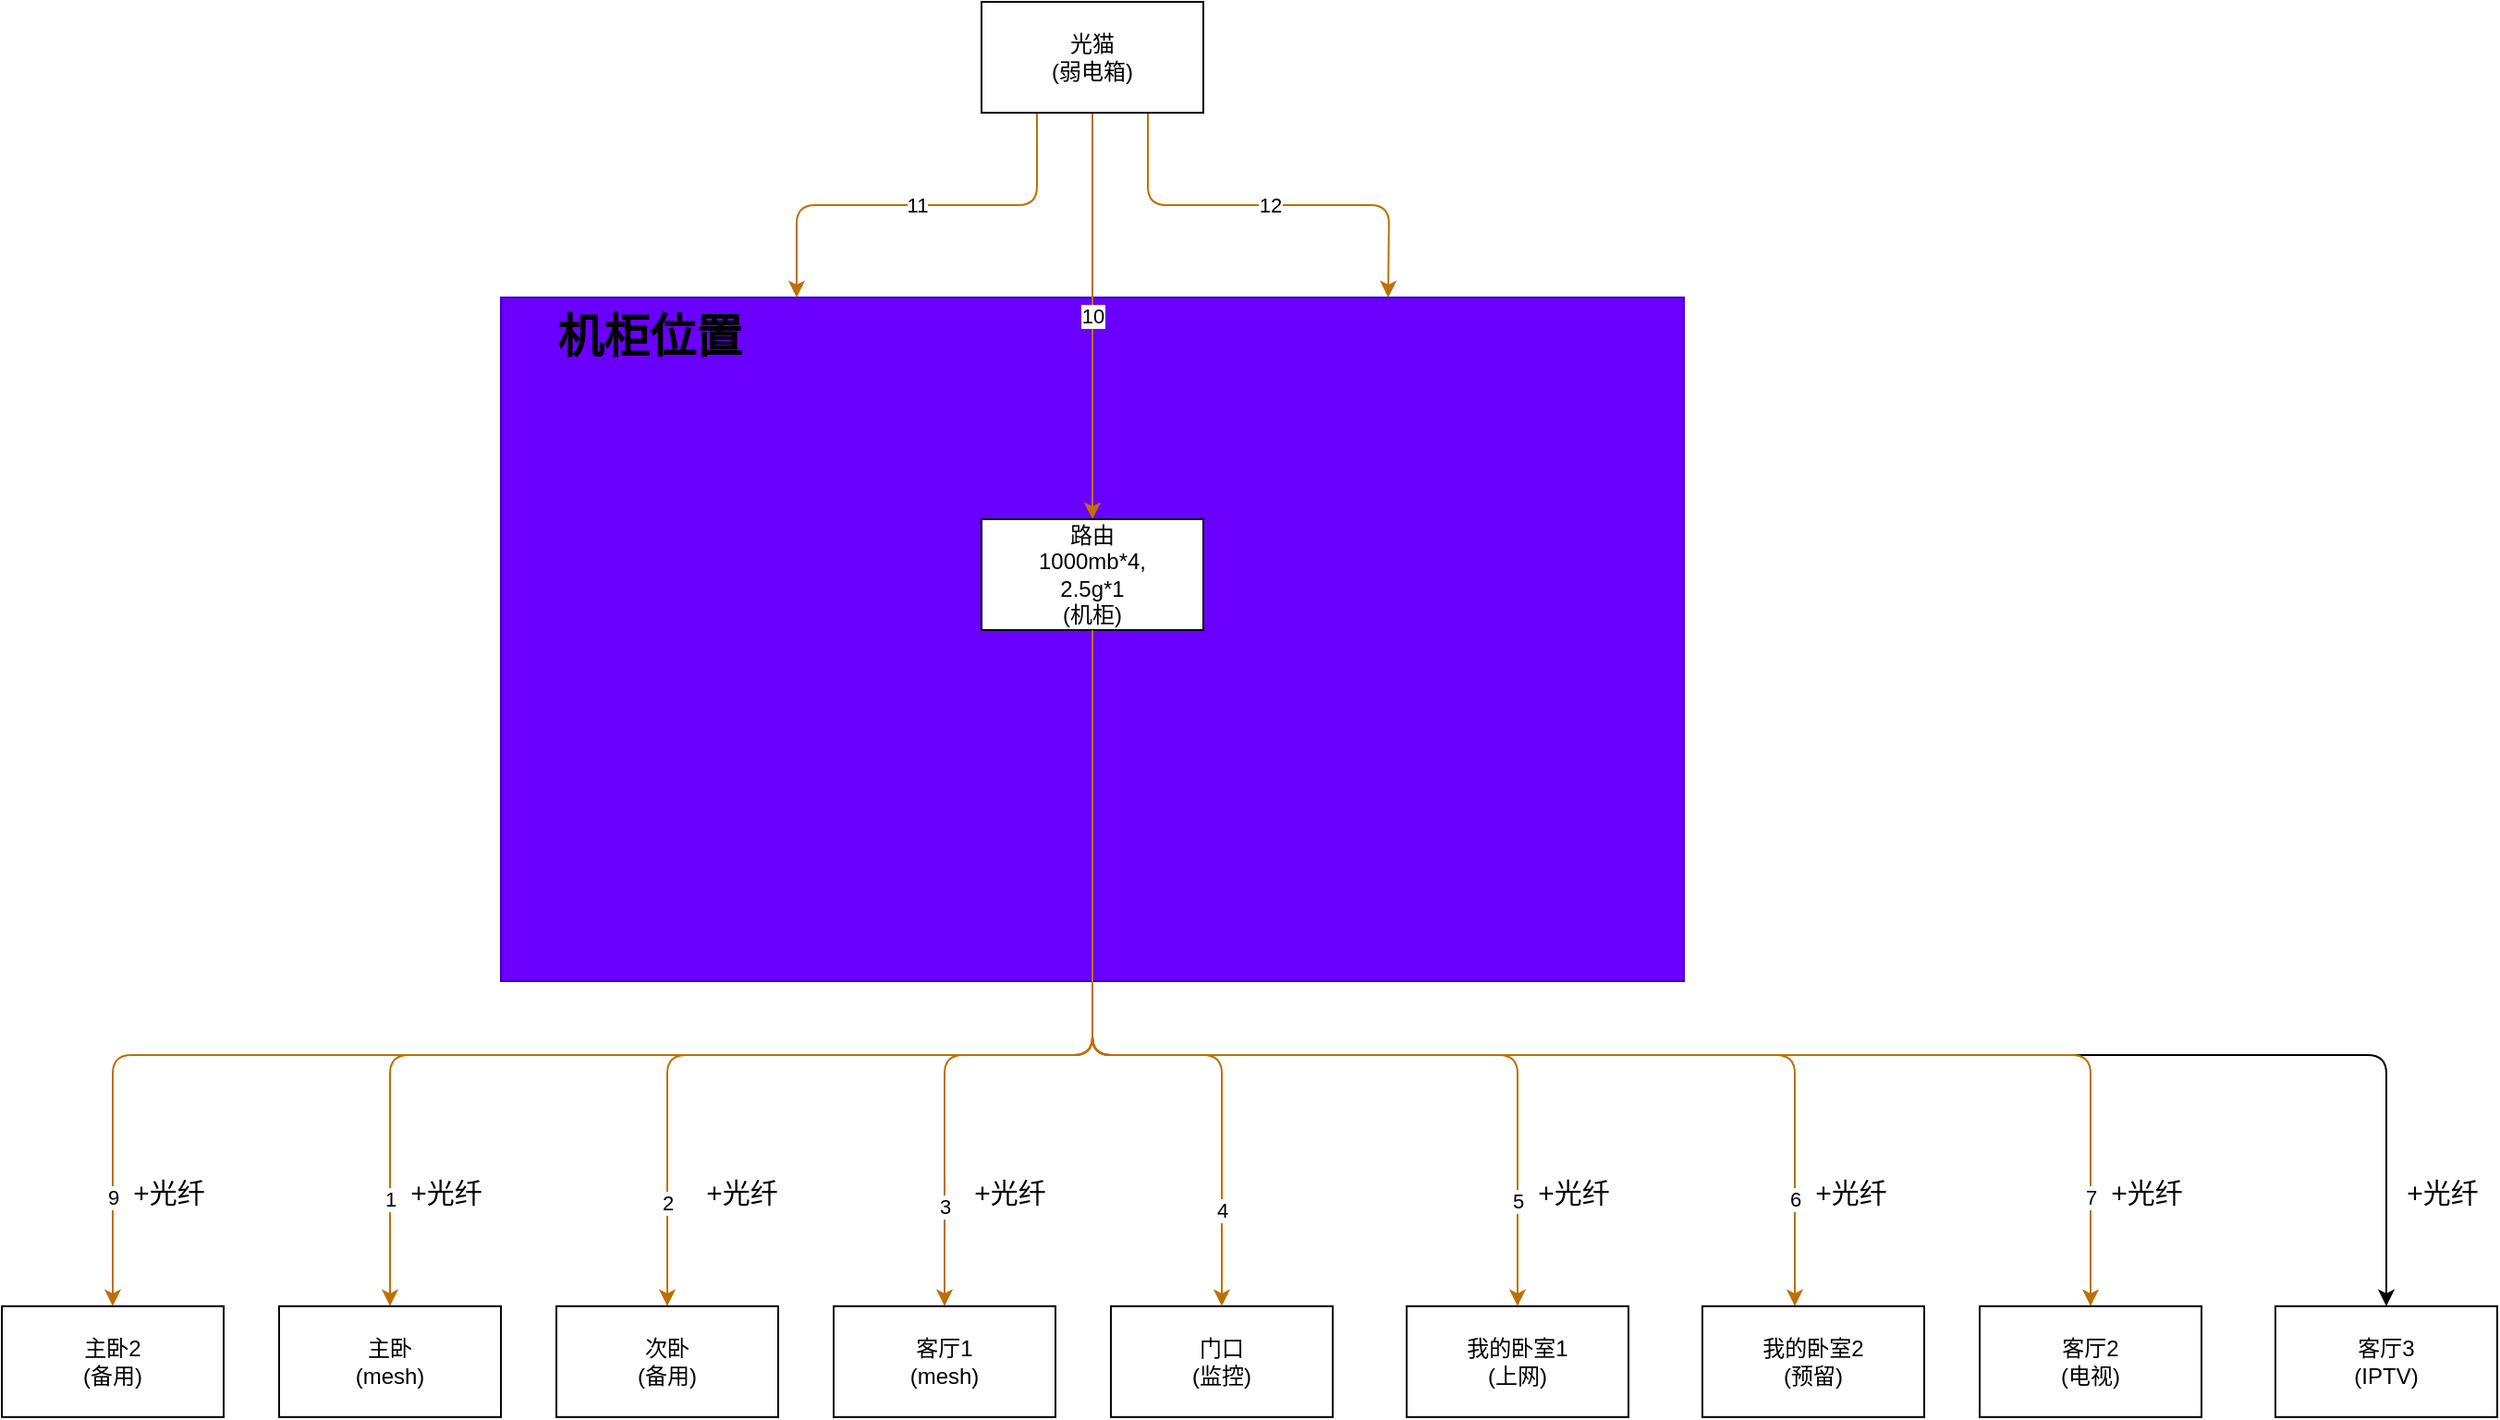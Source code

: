 <mxfile>
    <diagram id="ANKODWog5Ar2iBf3Cmg6" name="Page-1">
        <mxGraphModel dx="1975" dy="1963" grid="1" gridSize="10" guides="1" tooltips="1" connect="1" arrows="1" fold="1" page="1" pageScale="1" pageWidth="850" pageHeight="1100" math="0" shadow="0">
            <root>
                <mxCell id="0"/>
                <mxCell id="1" parent="0"/>
                <mxCell id="107" value="" style="rounded=0;whiteSpace=wrap;html=1;fillColor=#6a00ff;fontColor=#ffffff;strokeColor=#3700CC;" parent="1" vertex="1">
                    <mxGeometry x="150" y="110" width="640" height="370" as="geometry"/>
                </mxCell>
                <mxCell id="64" value="10" style="edgeStyle=orthogonalEdgeStyle;html=1;exitX=0.5;exitY=1;exitDx=0;exitDy=0;entryX=0.5;entryY=0;entryDx=0;entryDy=0;fillColor=#f0a30a;strokeColor=#BD7000;" parent="1" source="65" target="69" edge="1">
                    <mxGeometry relative="1" as="geometry"/>
                </mxCell>
                <mxCell id="122" value="12" style="edgeStyle=orthogonalEdgeStyle;html=1;exitX=0.75;exitY=1;exitDx=0;exitDy=0;fillColor=#f0a30a;strokeColor=#BD7000;" edge="1" parent="1" source="65">
                    <mxGeometry relative="1" as="geometry">
                        <mxPoint x="630" y="110" as="targetPoint"/>
                    </mxGeometry>
                </mxCell>
                <mxCell id="123" value="11" style="edgeStyle=orthogonalEdgeStyle;html=1;exitX=0.25;exitY=1;exitDx=0;exitDy=0;entryX=0.25;entryY=0;entryDx=0;entryDy=0;fillColor=#f0a30a;strokeColor=#BD7000;" edge="1" parent="1" source="65" target="107">
                    <mxGeometry relative="1" as="geometry"/>
                </mxCell>
                <mxCell id="65" value="光猫&lt;br&gt;(弱电箱)" style="whiteSpace=wrap;html=1;" parent="1" vertex="1">
                    <mxGeometry x="410" y="-50" width="120" height="60" as="geometry"/>
                </mxCell>
                <mxCell id="124" style="edgeStyle=orthogonalEdgeStyle;html=1;exitX=0.5;exitY=1;exitDx=0;exitDy=0;entryX=0.5;entryY=0;entryDx=0;entryDy=0;" edge="1" parent="1" source="69" target="92">
                    <mxGeometry relative="1" as="geometry">
                        <Array as="points">
                            <mxPoint x="470" y="520"/>
                            <mxPoint x="1170" y="520"/>
                        </Array>
                    </mxGeometry>
                </mxCell>
                <mxCell id="69" value="路由&lt;br&gt;1000mb*4,&lt;br&gt;2.5g*1&lt;br&gt;(机柜)" style="whiteSpace=wrap;html=1;" parent="1" vertex="1">
                    <mxGeometry x="410" y="230" width="120" height="60" as="geometry"/>
                </mxCell>
                <mxCell id="70" value="1" style="edgeStyle=orthogonalEdgeStyle;html=1;exitX=0.5;exitY=1;exitDx=0;exitDy=0;fillColor=#f0a30a;strokeColor=#BD7000;" parent="1" source="69" target="76" edge="1">
                    <mxGeometry x="0.844" relative="1" as="geometry">
                        <Array as="points">
                            <mxPoint x="470" y="520"/>
                            <mxPoint x="90" y="520"/>
                        </Array>
                        <mxPoint x="240" y="350" as="sourcePoint"/>
                        <mxPoint as="offset"/>
                    </mxGeometry>
                </mxCell>
                <mxCell id="71" value="3" style="edgeStyle=orthogonalEdgeStyle;html=1;exitX=0.5;exitY=1;exitDx=0;exitDy=0;entryX=0.5;entryY=0;entryDx=0;entryDy=0;fillColor=#f0a30a;strokeColor=#BD7000;" parent="1" source="69" target="80" edge="1">
                    <mxGeometry x="0.758" relative="1" as="geometry">
                        <Array as="points">
                            <mxPoint x="470" y="520"/>
                            <mxPoint x="390" y="520"/>
                        </Array>
                        <mxPoint as="offset"/>
                        <mxPoint x="240" y="350" as="sourcePoint"/>
                    </mxGeometry>
                </mxCell>
                <mxCell id="72" value="2" style="edgeStyle=orthogonalEdgeStyle;html=1;exitX=0.5;exitY=1;exitDx=0;exitDy=0;entryX=0.5;entryY=0;entryDx=0;entryDy=0;fillColor=#f0a30a;strokeColor=#BD7000;" parent="1" source="69" target="77" edge="1">
                    <mxGeometry x="0.811" relative="1" as="geometry">
                        <Array as="points">
                            <mxPoint x="470" y="520"/>
                            <mxPoint x="240" y="520"/>
                        </Array>
                        <mxPoint as="offset"/>
                        <mxPoint x="240" y="350" as="sourcePoint"/>
                    </mxGeometry>
                </mxCell>
                <mxCell id="119" value="9" style="edgeStyle=orthogonalEdgeStyle;html=1;exitX=0.5;exitY=1;exitDx=0;exitDy=0;fillColor=#f0a30a;strokeColor=#BD7000;" parent="1" source="69" target="117" edge="1">
                    <mxGeometry x="0.868" relative="1" as="geometry">
                        <mxPoint x="240" y="350" as="sourcePoint"/>
                        <Array as="points">
                            <mxPoint x="470" y="520"/>
                            <mxPoint x="-60" y="520"/>
                        </Array>
                        <mxPoint as="offset"/>
                    </mxGeometry>
                </mxCell>
                <mxCell id="76" value="主卧&lt;br&gt;(mesh)" style="whiteSpace=wrap;html=1;" parent="1" vertex="1">
                    <mxGeometry x="30" y="655.91" width="120" height="60" as="geometry"/>
                </mxCell>
                <mxCell id="77" value="次卧&lt;br&gt;(备用)" style="whiteSpace=wrap;html=1;" parent="1" vertex="1">
                    <mxGeometry x="180" y="655.91" width="120" height="60" as="geometry"/>
                </mxCell>
                <mxCell id="78" value="我的卧室1&lt;br&gt;(上网)" style="whiteSpace=wrap;html=1;" parent="1" vertex="1">
                    <mxGeometry x="640" y="655.91" width="120" height="60" as="geometry"/>
                </mxCell>
                <mxCell id="80" value="客厅1&lt;br&gt;(mesh)" style="whiteSpace=wrap;html=1;" parent="1" vertex="1">
                    <mxGeometry x="330" y="655.91" width="120" height="60" as="geometry"/>
                </mxCell>
                <mxCell id="81" value="门口&lt;br&gt;(监控)" style="whiteSpace=wrap;html=1;" parent="1" vertex="1">
                    <mxGeometry x="480" y="655.91" width="120" height="60" as="geometry"/>
                </mxCell>
                <mxCell id="86" value="5" style="edgeStyle=orthogonalEdgeStyle;html=1;exitX=0.5;exitY=1;exitDx=0;exitDy=0;entryX=0.5;entryY=0;entryDx=0;entryDy=0;startArrow=none;fillColor=#f0a30a;strokeColor=#BD7000;" parent="1" source="69" target="78" edge="1">
                    <mxGeometry x="0.811" relative="1" as="geometry">
                        <mxPoint y="-1" as="offset"/>
                        <mxPoint x="700" y="350" as="sourcePoint"/>
                        <Array as="points">
                            <mxPoint x="470" y="520"/>
                            <mxPoint x="700" y="520"/>
                        </Array>
                    </mxGeometry>
                </mxCell>
                <mxCell id="104" value="6" style="edgeStyle=orthogonalEdgeStyle;html=1;exitX=0.5;exitY=1;exitDx=0;exitDy=0;fillColor=#f0a30a;strokeColor=#BD7000;" parent="1" source="69" target="98" edge="1">
                    <mxGeometry x="0.844" relative="1" as="geometry">
                        <Array as="points">
                            <mxPoint x="470" y="520"/>
                            <mxPoint x="850" y="520"/>
                        </Array>
                        <mxPoint as="offset"/>
                        <mxPoint x="700" y="350" as="sourcePoint"/>
                    </mxGeometry>
                </mxCell>
                <mxCell id="105" value="7" style="edgeStyle=orthogonalEdgeStyle;html=1;exitX=0.5;exitY=1;exitDx=0;exitDy=0;entryX=0.5;entryY=0;entryDx=0;entryDy=0;fillColor=#f0a30a;strokeColor=#BD7000;" parent="1" source="69" target="91" edge="1">
                    <mxGeometry x="0.869" relative="1" as="geometry">
                        <Array as="points">
                            <mxPoint x="470" y="520"/>
                            <mxPoint x="1010" y="520"/>
                        </Array>
                        <mxPoint as="offset"/>
                        <mxPoint x="700" y="350" as="sourcePoint"/>
                    </mxGeometry>
                </mxCell>
                <mxCell id="91" value="客厅2&lt;br&gt;(电视)" style="whiteSpace=wrap;html=1;" parent="1" vertex="1">
                    <mxGeometry x="950" y="655.91" width="120" height="60" as="geometry"/>
                </mxCell>
                <mxCell id="92" value="客厅3&lt;br&gt;(IPTV)" style="whiteSpace=wrap;html=1;" parent="1" vertex="1">
                    <mxGeometry x="1110" y="655.91" width="120" height="60" as="geometry"/>
                </mxCell>
                <mxCell id="101" value="4" style="edgeStyle=orthogonalEdgeStyle;html=1;exitX=0.5;exitY=1;exitDx=0;exitDy=0;fillColor=#f0a30a;strokeColor=#BD7000;" parent="1" source="69" target="81" edge="1">
                    <mxGeometry x="0.754" relative="1" as="geometry">
                        <Array as="points">
                            <mxPoint x="470" y="520"/>
                            <mxPoint x="540" y="520"/>
                        </Array>
                        <mxPoint y="1" as="offset"/>
                        <mxPoint x="470" y="450" as="sourcePoint"/>
                    </mxGeometry>
                </mxCell>
                <mxCell id="98" value="我的卧室2&lt;br&gt;(预留)" style="whiteSpace=wrap;html=1;" parent="1" vertex="1">
                    <mxGeometry x="800" y="655.91" width="120" height="60" as="geometry"/>
                </mxCell>
                <mxCell id="108" value="&lt;b&gt;&lt;font style=&quot;font-size: 25px;&quot;&gt;机柜位置&lt;/font&gt;&lt;/b&gt;" style="text;html=1;align=center;verticalAlign=middle;resizable=0;points=[];autosize=1;strokeColor=none;fillColor=none;" parent="1" vertex="1">
                    <mxGeometry x="170" y="110" width="120" height="40" as="geometry"/>
                </mxCell>
                <mxCell id="109" value="&lt;font style=&quot;font-size: 15px;&quot;&gt;+光纤&lt;/font&gt;" style="text;html=1;align=center;verticalAlign=middle;resizable=0;points=[];autosize=1;strokeColor=none;fillColor=none;fontSize=25;" parent="1" vertex="1">
                    <mxGeometry x="700" y="570" width="60" height="40" as="geometry"/>
                </mxCell>
                <mxCell id="111" value="&lt;font style=&quot;font-size: 15px;&quot;&gt;+光纤&lt;/font&gt;" style="text;html=1;align=center;verticalAlign=middle;resizable=0;points=[];autosize=1;strokeColor=none;fillColor=none;fontSize=25;" parent="1" vertex="1">
                    <mxGeometry x="1170" y="570" width="60" height="40" as="geometry"/>
                </mxCell>
                <mxCell id="112" value="&lt;font style=&quot;font-size: 15px;&quot;&gt;+光纤&lt;/font&gt;" style="text;html=1;align=center;verticalAlign=middle;resizable=0;points=[];autosize=1;strokeColor=none;fillColor=none;fontSize=25;" parent="1" vertex="1">
                    <mxGeometry x="1010" y="570" width="60" height="40" as="geometry"/>
                </mxCell>
                <mxCell id="113" value="&lt;font style=&quot;font-size: 15px;&quot;&gt;+光纤&lt;/font&gt;" style="text;html=1;align=center;verticalAlign=middle;resizable=0;points=[];autosize=1;strokeColor=none;fillColor=none;fontSize=25;" parent="1" vertex="1">
                    <mxGeometry x="250" y="570" width="60" height="40" as="geometry"/>
                </mxCell>
                <mxCell id="114" value="&lt;font style=&quot;font-size: 15px;&quot;&gt;+光纤&lt;/font&gt;" style="text;html=1;align=center;verticalAlign=middle;resizable=0;points=[];autosize=1;strokeColor=none;fillColor=none;fontSize=25;" parent="1" vertex="1">
                    <mxGeometry x="90" y="570" width="60" height="40" as="geometry"/>
                </mxCell>
                <mxCell id="115" value="&lt;font style=&quot;font-size: 15px;&quot;&gt;+光纤&lt;/font&gt;" style="text;html=1;align=center;verticalAlign=middle;resizable=0;points=[];autosize=1;strokeColor=none;fillColor=none;fontSize=25;" parent="1" vertex="1">
                    <mxGeometry x="395" y="570" width="60" height="40" as="geometry"/>
                </mxCell>
                <mxCell id="116" value="&lt;font style=&quot;font-size: 15px;&quot;&gt;+光纤&lt;/font&gt;" style="text;html=1;align=center;verticalAlign=middle;resizable=0;points=[];autosize=1;strokeColor=none;fillColor=none;fontSize=25;" parent="1" vertex="1">
                    <mxGeometry x="850" y="570" width="60" height="40" as="geometry"/>
                </mxCell>
                <mxCell id="117" value="主卧2&lt;br&gt;(备用)" style="whiteSpace=wrap;html=1;" parent="1" vertex="1">
                    <mxGeometry x="-120" y="655.91" width="120" height="60" as="geometry"/>
                </mxCell>
                <mxCell id="120" value="&lt;font style=&quot;font-size: 15px;&quot;&gt;+光纤&lt;/font&gt;" style="text;html=1;align=center;verticalAlign=middle;resizable=0;points=[];autosize=1;strokeColor=none;fillColor=none;fontSize=25;" parent="1" vertex="1">
                    <mxGeometry x="-60" y="570" width="60" height="40" as="geometry"/>
                </mxCell>
            </root>
        </mxGraphModel>
    </diagram>
</mxfile>